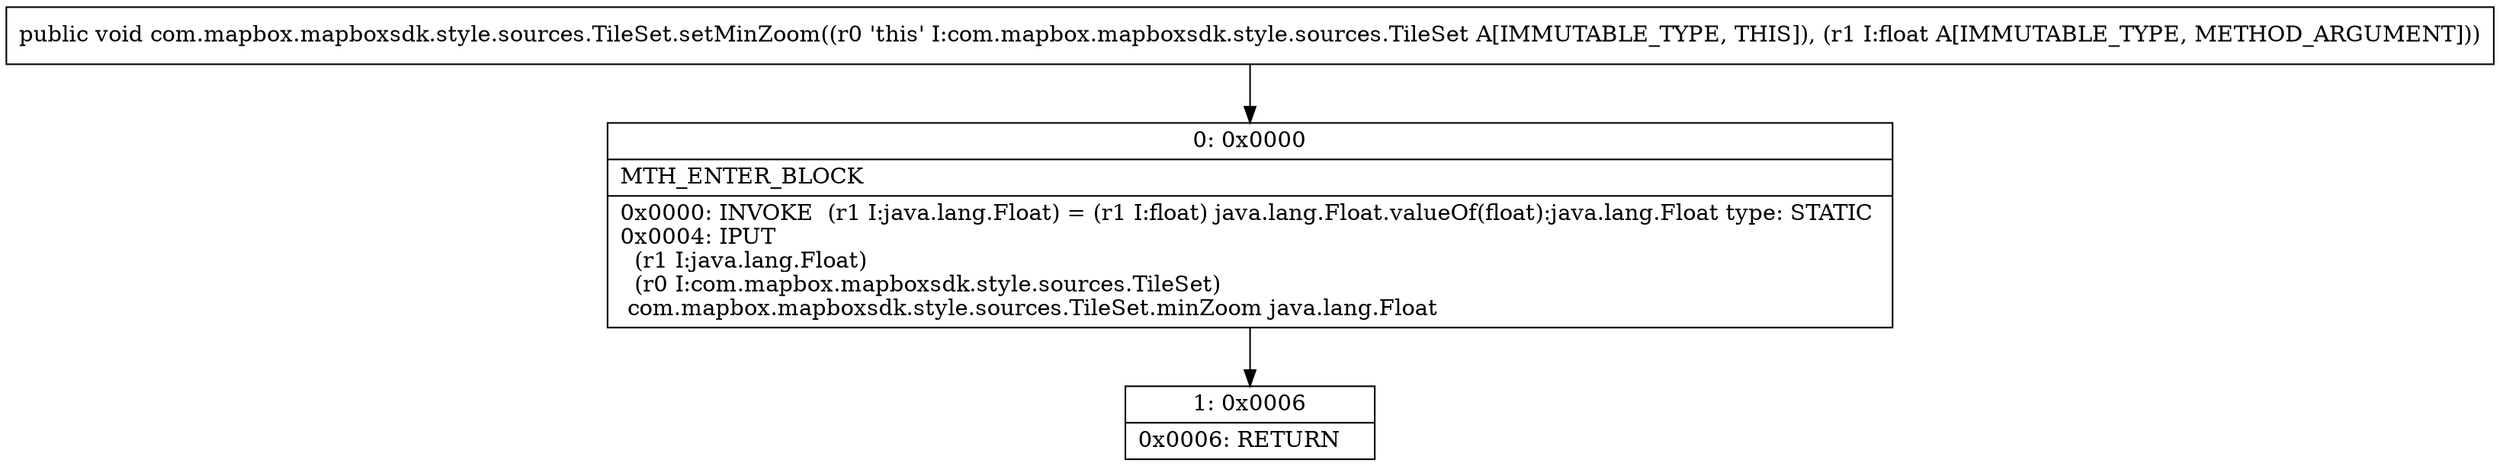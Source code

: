 digraph "CFG forcom.mapbox.mapboxsdk.style.sources.TileSet.setMinZoom(F)V" {
Node_0 [shape=record,label="{0\:\ 0x0000|MTH_ENTER_BLOCK\l|0x0000: INVOKE  (r1 I:java.lang.Float) = (r1 I:float) java.lang.Float.valueOf(float):java.lang.Float type: STATIC \l0x0004: IPUT  \l  (r1 I:java.lang.Float)\l  (r0 I:com.mapbox.mapboxsdk.style.sources.TileSet)\l com.mapbox.mapboxsdk.style.sources.TileSet.minZoom java.lang.Float \l}"];
Node_1 [shape=record,label="{1\:\ 0x0006|0x0006: RETURN   \l}"];
MethodNode[shape=record,label="{public void com.mapbox.mapboxsdk.style.sources.TileSet.setMinZoom((r0 'this' I:com.mapbox.mapboxsdk.style.sources.TileSet A[IMMUTABLE_TYPE, THIS]), (r1 I:float A[IMMUTABLE_TYPE, METHOD_ARGUMENT])) }"];
MethodNode -> Node_0;
Node_0 -> Node_1;
}

